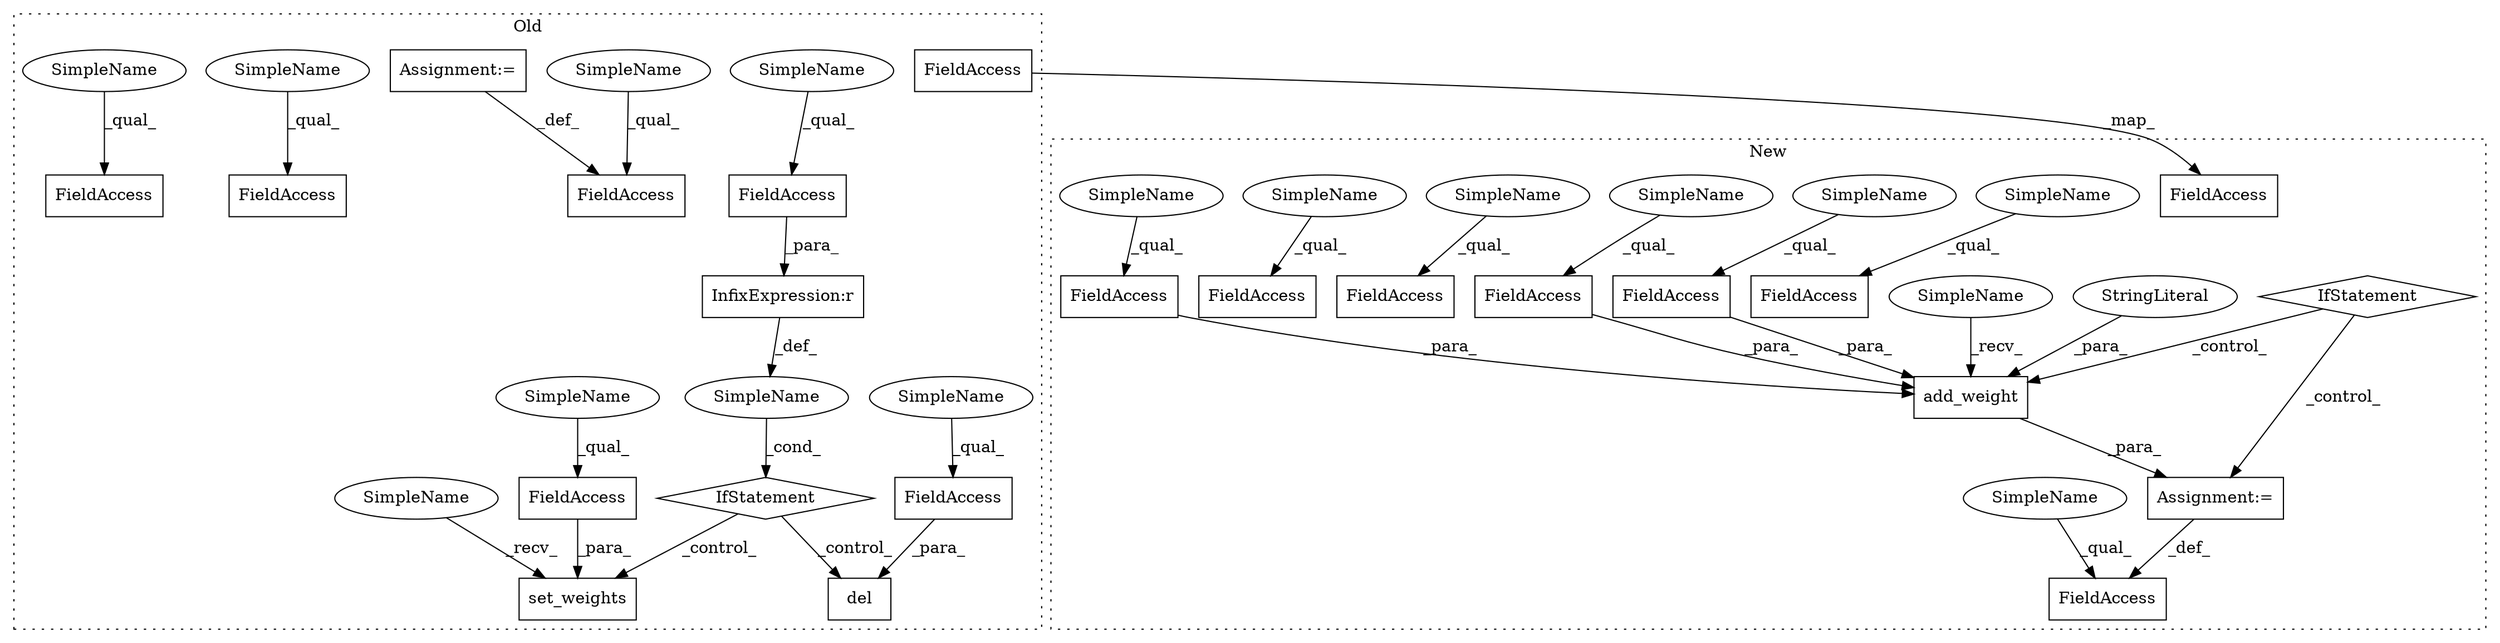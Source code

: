 digraph G {
subgraph cluster0 {
1 [label="set_weights" a="32" s="8470,8502" l="12,1" shape="box"];
3 [label="SimpleName" a="42" s="" l="" shape="ellipse"];
4 [label="del" a="32" s="8511,8535" l="4,1" shape="box"];
5 [label="FieldAccess" a="22" s="8482" l="20" shape="box"];
7 [label="InfixExpression:r" a="27" s="8447" l="4" shape="box"];
8 [label="FieldAccess" a="22" s="7925" l="11" shape="box"];
9 [label="FieldAccess" a="22" s="8515" l="20" shape="box"];
10 [label="FieldAccess" a="22" s="7793" l="11" shape="box"];
11 [label="FieldAccess" a="22" s="8427" l="20" shape="box"];
15 [label="IfStatement" a="25" s="8423,8455" l="4,2" shape="diamond"];
20 [label="FieldAccess" a="22" s="7699" l="12" shape="box"];
23 [label="Assignment:=" a="7" s="7711" l="8" shape="box"];
24 [label="FieldAccess" a="22" s="8192" l="17" shape="box"];
26 [label="SimpleName" a="42" s="8427" l="4" shape="ellipse"];
27 [label="SimpleName" a="42" s="8515" l="4" shape="ellipse"];
28 [label="SimpleName" a="42" s="7793" l="4" shape="ellipse"];
29 [label="SimpleName" a="42" s="8482" l="4" shape="ellipse"];
30 [label="SimpleName" a="42" s="7699" l="4" shape="ellipse"];
31 [label="SimpleName" a="42" s="7925" l="4" shape="ellipse"];
32 [label="SimpleName" a="42" s="8465" l="4" shape="ellipse"];
label = "Old";
style="dotted";
}
subgraph cluster1 {
2 [label="add_weight" a="32" s="14468,14600" l="11,1" shape="box"];
6 [label="StringLiteral" a="45" s="14529" l="18" shape="ellipse"];
12 [label="FieldAccess" a="22" s="14548" l="26" shape="box"];
13 [label="FieldAccess" a="22" s="14575" l="25" shape="box"];
14 [label="FieldAccess" a="22" s="14502" l="26" shape="box"];
16 [label="FieldAccess" a="22" s="14441" l="21" shape="box"];
17 [label="FieldAccess" a="22" s="14611" l="13" shape="box"];
18 [label="FieldAccess" a="22" s="14705" l="21" shape="box"];
19 [label="FieldAccess" a="22" s="14070" l="16" shape="box"];
21 [label="IfStatement" a="25" s="13796,13833" l="4,2" shape="diamond"];
22 [label="Assignment:=" a="7" s="14462" l="1" shape="box"];
25 [label="FieldAccess" a="22" s="14382" l="26" shape="box"];
33 [label="SimpleName" a="42" s="14575" l="4" shape="ellipse"];
34 [label="SimpleName" a="42" s="14611" l="4" shape="ellipse"];
35 [label="SimpleName" a="42" s="14548" l="4" shape="ellipse"];
36 [label="SimpleName" a="42" s="14502" l="4" shape="ellipse"];
37 [label="SimpleName" a="42" s="14705" l="4" shape="ellipse"];
38 [label="SimpleName" a="42" s="14070" l="4" shape="ellipse"];
39 [label="SimpleName" a="42" s="14463" l="4" shape="ellipse"];
40 [label="SimpleName" a="42" s="14441" l="4" shape="ellipse"];
label = "New";
style="dotted";
}
2 -> 22 [label="_para_"];
3 -> 15 [label="_cond_"];
5 -> 1 [label="_para_"];
6 -> 2 [label="_para_"];
7 -> 3 [label="_def_"];
9 -> 4 [label="_para_"];
11 -> 7 [label="_para_"];
12 -> 2 [label="_para_"];
13 -> 2 [label="_para_"];
14 -> 2 [label="_para_"];
15 -> 4 [label="_control_"];
15 -> 1 [label="_control_"];
21 -> 2 [label="_control_"];
21 -> 22 [label="_control_"];
22 -> 16 [label="_def_"];
23 -> 20 [label="_def_"];
24 -> 25 [label="_map_"];
26 -> 11 [label="_qual_"];
27 -> 9 [label="_qual_"];
28 -> 10 [label="_qual_"];
29 -> 5 [label="_qual_"];
30 -> 20 [label="_qual_"];
31 -> 8 [label="_qual_"];
32 -> 1 [label="_recv_"];
33 -> 13 [label="_qual_"];
34 -> 17 [label="_qual_"];
35 -> 12 [label="_qual_"];
36 -> 14 [label="_qual_"];
37 -> 18 [label="_qual_"];
38 -> 19 [label="_qual_"];
39 -> 2 [label="_recv_"];
40 -> 16 [label="_qual_"];
}